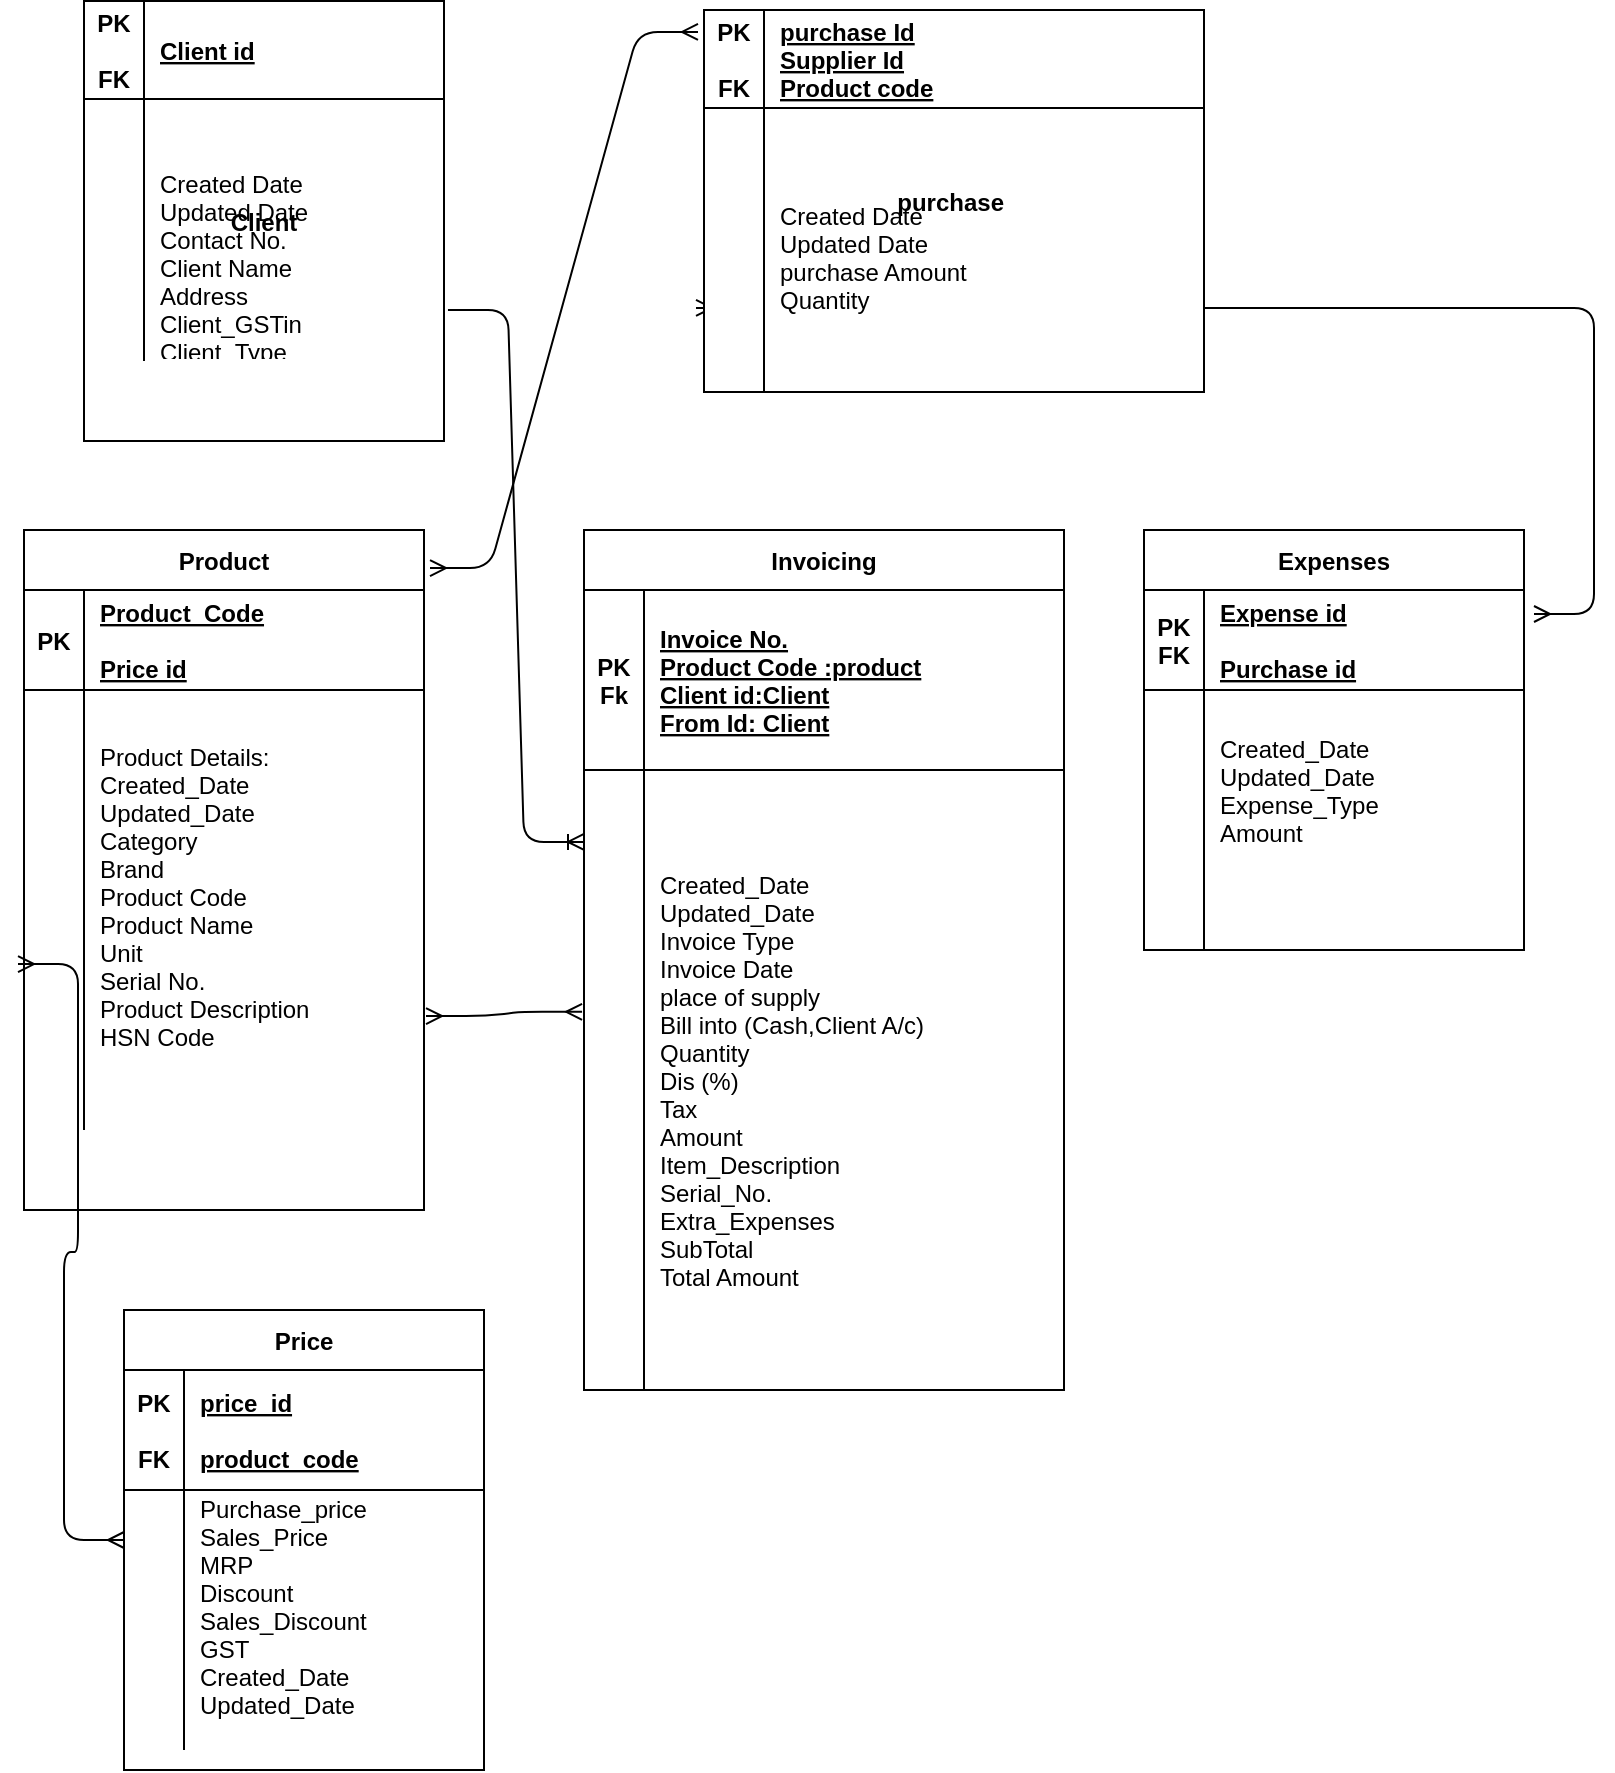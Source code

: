 <mxfile version="13.6.6" type="github" pages="2">
  <diagram id="R2lEEEUBdFMjLlhIrx00" name="ER Diagram">
    <mxGraphModel dx="868" dy="1582" grid="1" gridSize="10" guides="1" tooltips="1" connect="1" arrows="1" fold="1" page="1" pageScale="1" pageWidth="850" pageHeight="1100" math="0" shadow="0" extFonts="Permanent Marker^https://fonts.googleapis.com/css?family=Permanent+Marker">
      <root>
        <mxCell id="0" />
        <mxCell id="1" parent="0" />
        <mxCell id="M7azKbh5kp9XNNTjJwWt-1" value="Client" style="shape=table;startSize=0;container=1;collapsible=1;childLayout=tableLayout;fixedRows=1;rowLines=0;fontStyle=1;align=center;resizeLast=1;" parent="1" vertex="1">
          <mxGeometry x="100" y="-384.5" width="180" height="220" as="geometry" />
        </mxCell>
        <mxCell id="M7azKbh5kp9XNNTjJwWt-2" value="" style="shape=partialRectangle;collapsible=0;dropTarget=0;pointerEvents=0;fillColor=none;points=[[0,0.5],[1,0.5]];portConstraint=eastwest;top=0;left=0;right=0;bottom=1;" parent="M7azKbh5kp9XNNTjJwWt-1" vertex="1">
          <mxGeometry width="180" height="49" as="geometry" />
        </mxCell>
        <mxCell id="M7azKbh5kp9XNNTjJwWt-3" value="PK&#xa;&#xa;FK" style="shape=partialRectangle;overflow=hidden;connectable=0;fillColor=none;top=0;left=0;bottom=0;right=0;fontStyle=1;" parent="M7azKbh5kp9XNNTjJwWt-2" vertex="1">
          <mxGeometry width="30" height="49" as="geometry" />
        </mxCell>
        <mxCell id="M7azKbh5kp9XNNTjJwWt-4" value="Client id" style="shape=partialRectangle;overflow=hidden;connectable=0;fillColor=none;top=0;left=0;bottom=0;right=0;align=left;spacingLeft=6;fontStyle=5;" parent="M7azKbh5kp9XNNTjJwWt-2" vertex="1">
          <mxGeometry x="30" width="150" height="49" as="geometry" />
        </mxCell>
        <mxCell id="M7azKbh5kp9XNNTjJwWt-5" value="" style="shape=partialRectangle;collapsible=0;dropTarget=0;pointerEvents=0;fillColor=none;points=[[0,0.5],[1,0.5]];portConstraint=eastwest;top=0;left=0;right=0;bottom=0;" parent="M7azKbh5kp9XNNTjJwWt-1" vertex="1">
          <mxGeometry y="49" width="180" height="20" as="geometry" />
        </mxCell>
        <mxCell id="M7azKbh5kp9XNNTjJwWt-6" value="" style="shape=partialRectangle;overflow=hidden;connectable=0;fillColor=none;top=0;left=0;bottom=0;right=0;" parent="M7azKbh5kp9XNNTjJwWt-5" vertex="1">
          <mxGeometry width="30" height="20" as="geometry" />
        </mxCell>
        <mxCell id="M7azKbh5kp9XNNTjJwWt-7" value="&#xa;&#xa;&#xa;Created_Date&#xa;Updated_Date&#xa;Supplier Name&#xa;purchasing Date&#xa;By cash or credit&#xa;" style="shape=partialRectangle;overflow=hidden;connectable=0;fillColor=none;top=0;left=0;bottom=0;right=0;align=left;spacingLeft=6;" parent="M7azKbh5kp9XNNTjJwWt-5" vertex="1">
          <mxGeometry x="30" width="150" height="20" as="geometry" />
        </mxCell>
        <mxCell id="M7azKbh5kp9XNNTjJwWt-8" value="" style="shape=partialRectangle;collapsible=0;dropTarget=0;pointerEvents=0;fillColor=none;points=[[0,0.5],[1,0.5]];portConstraint=eastwest;top=0;left=0;right=0;bottom=0;" parent="M7azKbh5kp9XNNTjJwWt-1" vertex="1">
          <mxGeometry y="69" width="180" height="111" as="geometry" />
        </mxCell>
        <mxCell id="M7azKbh5kp9XNNTjJwWt-9" value="" style="shape=partialRectangle;overflow=hidden;connectable=0;fillColor=none;top=0;left=0;bottom=0;right=0;" parent="M7azKbh5kp9XNNTjJwWt-8" vertex="1">
          <mxGeometry width="30" height="111" as="geometry" />
        </mxCell>
        <mxCell id="M7azKbh5kp9XNNTjJwWt-10" value="&#xa;Created Date&#xa;Updated Date&#xa;Contact No.&#xa;Client Name&#xa;Address&#xa;Client_GSTin&#xa;Client_Type" style="shape=partialRectangle;overflow=hidden;connectable=0;fillColor=none;top=0;left=0;bottom=0;right=0;align=left;spacingLeft=6;" parent="M7azKbh5kp9XNNTjJwWt-8" vertex="1">
          <mxGeometry x="30" width="150" height="111" as="geometry" />
        </mxCell>
        <mxCell id="fWuLK9z1oNf-tRKjWw9Y-23" value="" style="edgeStyle=entityRelationEdgeStyle;fontSize=12;html=1;endArrow=ERmany;startArrow=ERmany;entryX=-0.015;entryY=0.623;entryDx=0;entryDy=0;entryPerimeter=0;" edge="1" parent="1" source="tkwTQOG7FHEj-UIbYZqd-4" target="qD97X-3uFL_DXU-bLCjW-6">
          <mxGeometry width="100" height="100" relative="1" as="geometry">
            <mxPoint x="-50" y="330" as="sourcePoint" />
            <mxPoint x="60" y="80" as="targetPoint" />
          </mxGeometry>
        </mxCell>
        <mxCell id="fWuLK9z1oNf-tRKjWw9Y-24" value="" style="edgeStyle=entityRelationEdgeStyle;fontSize=12;html=1;endArrow=ERmany;startArrow=ERmany;entryX=-0.004;entryY=0.39;entryDx=0;entryDy=0;entryPerimeter=0;exitX=1.005;exitY=0.741;exitDx=0;exitDy=0;exitPerimeter=0;" edge="1" parent="1" source="qD97X-3uFL_DXU-bLCjW-6" target="C-vyLk0tnHw3VtMMgP7b-27">
          <mxGeometry width="100" height="100" relative="1" as="geometry">
            <mxPoint x="240" y="260" as="sourcePoint" />
            <mxPoint x="340" y="160" as="targetPoint" />
          </mxGeometry>
        </mxCell>
        <mxCell id="fWuLK9z1oNf-tRKjWw9Y-25" value="" style="edgeStyle=entityRelationEdgeStyle;fontSize=12;html=1;endArrow=ERmany;startArrow=ERmany;entryX=-0.012;entryY=0.224;entryDx=0;entryDy=0;entryPerimeter=0;exitX=1.015;exitY=0.056;exitDx=0;exitDy=0;exitPerimeter=0;" edge="1" parent="1" source="qD97X-3uFL_DXU-bLCjW-2" target="C-vyLk0tnHw3VtMMgP7b-3">
          <mxGeometry width="100" height="100" relative="1" as="geometry">
            <mxPoint x="110" y="-430" as="sourcePoint" />
            <mxPoint x="430" y="-250" as="targetPoint" />
          </mxGeometry>
        </mxCell>
        <mxCell id="fWuLK9z1oNf-tRKjWw9Y-26" value="" style="edgeStyle=entityRelationEdgeStyle;fontSize=12;html=1;endArrow=ERoneToMany;exitX=1.011;exitY=0.77;exitDx=0;exitDy=0;exitPerimeter=0;entryX=0;entryY=0.116;entryDx=0;entryDy=0;entryPerimeter=0;" edge="1" parent="1" source="M7azKbh5kp9XNNTjJwWt-8" target="C-vyLk0tnHw3VtMMgP7b-27">
          <mxGeometry width="100" height="100" relative="1" as="geometry">
            <mxPoint x="280" y="20" as="sourcePoint" />
            <mxPoint x="367" y="20" as="targetPoint" />
          </mxGeometry>
        </mxCell>
        <mxCell id="fWuLK9z1oNf-tRKjWw9Y-28" value="" style="edgeStyle=entityRelationEdgeStyle;fontSize=12;html=1;endArrow=ERmany;startArrow=ERmany;startFill=0;entryX=-0.016;entryY=0.826;entryDx=0;entryDy=0;entryPerimeter=0;" edge="1" parent="1" target="C-vyLk0tnHw3VtMMgP7b-6">
          <mxGeometry width="100" height="100" relative="1" as="geometry">
            <mxPoint x="825" y="-78" as="sourcePoint" />
            <mxPoint x="410" y="-220" as="targetPoint" />
          </mxGeometry>
        </mxCell>
        <mxCell id="C-vyLk0tnHw3VtMMgP7b-13" value="Expenses" style="shape=table;startSize=30;container=1;collapsible=1;childLayout=tableLayout;fixedRows=1;rowLines=0;fontStyle=1;align=center;resizeLast=1;" parent="1" vertex="1">
          <mxGeometry x="630" y="-120" width="190" height="210" as="geometry" />
        </mxCell>
        <mxCell id="C-vyLk0tnHw3VtMMgP7b-14" value="" style="shape=partialRectangle;collapsible=0;dropTarget=0;pointerEvents=0;fillColor=none;points=[[0,0.5],[1,0.5]];portConstraint=eastwest;top=0;left=0;right=0;bottom=1;" parent="C-vyLk0tnHw3VtMMgP7b-13" vertex="1">
          <mxGeometry y="30" width="190" height="50" as="geometry" />
        </mxCell>
        <mxCell id="C-vyLk0tnHw3VtMMgP7b-15" value="PK&#xa;FK" style="shape=partialRectangle;overflow=hidden;connectable=0;fillColor=none;top=0;left=0;bottom=0;right=0;fontStyle=1;" parent="C-vyLk0tnHw3VtMMgP7b-14" vertex="1">
          <mxGeometry width="30" height="50" as="geometry" />
        </mxCell>
        <mxCell id="C-vyLk0tnHw3VtMMgP7b-16" value="Expense id&#xa;&#xa;Purchase id" style="shape=partialRectangle;overflow=hidden;connectable=0;fillColor=none;top=0;left=0;bottom=0;right=0;align=left;spacingLeft=6;fontStyle=5;" parent="C-vyLk0tnHw3VtMMgP7b-14" vertex="1">
          <mxGeometry x="30" width="160" height="50" as="geometry" />
        </mxCell>
        <mxCell id="C-vyLk0tnHw3VtMMgP7b-17" value="" style="shape=partialRectangle;collapsible=0;dropTarget=0;pointerEvents=0;fillColor=none;points=[[0,0.5],[1,0.5]];portConstraint=eastwest;top=0;left=0;right=0;bottom=0;" parent="C-vyLk0tnHw3VtMMgP7b-13" vertex="1">
          <mxGeometry y="80" width="190" height="100" as="geometry" />
        </mxCell>
        <mxCell id="C-vyLk0tnHw3VtMMgP7b-18" value="" style="shape=partialRectangle;overflow=hidden;connectable=0;fillColor=none;top=0;left=0;bottom=0;right=0;" parent="C-vyLk0tnHw3VtMMgP7b-17" vertex="1">
          <mxGeometry width="30" height="100" as="geometry" />
        </mxCell>
        <mxCell id="C-vyLk0tnHw3VtMMgP7b-19" value="Created_Date&#xa;Updated_Date&#xa;Expense_Type&#xa;Amount" style="shape=partialRectangle;overflow=hidden;connectable=0;fillColor=none;top=0;left=0;bottom=0;right=0;align=left;spacingLeft=6;" parent="C-vyLk0tnHw3VtMMgP7b-17" vertex="1">
          <mxGeometry x="30" width="160" height="100" as="geometry" />
        </mxCell>
        <mxCell id="C-vyLk0tnHw3VtMMgP7b-20" value="" style="shape=partialRectangle;collapsible=0;dropTarget=0;pointerEvents=0;fillColor=none;points=[[0,0.5],[1,0.5]];portConstraint=eastwest;top=0;left=0;right=0;bottom=0;" parent="C-vyLk0tnHw3VtMMgP7b-13" vertex="1">
          <mxGeometry y="180" width="190" height="30" as="geometry" />
        </mxCell>
        <mxCell id="C-vyLk0tnHw3VtMMgP7b-21" value="" style="shape=partialRectangle;overflow=hidden;connectable=0;fillColor=none;top=0;left=0;bottom=0;right=0;" parent="C-vyLk0tnHw3VtMMgP7b-20" vertex="1">
          <mxGeometry width="30" height="30" as="geometry" />
        </mxCell>
        <mxCell id="C-vyLk0tnHw3VtMMgP7b-22" value="" style="shape=partialRectangle;overflow=hidden;connectable=0;fillColor=none;top=0;left=0;bottom=0;right=0;align=left;spacingLeft=6;" parent="C-vyLk0tnHw3VtMMgP7b-20" vertex="1">
          <mxGeometry x="30" width="160" height="30" as="geometry" />
        </mxCell>
        <mxCell id="tkwTQOG7FHEj-UIbYZqd-4" value="Price" style="shape=table;startSize=30;container=1;collapsible=1;childLayout=tableLayout;fixedRows=1;rowLines=0;fontStyle=1;align=center;resizeLast=1;" parent="1" vertex="1">
          <mxGeometry x="120" y="270" width="180" height="230" as="geometry">
            <mxRectangle x="100" y="300" width="100" height="30" as="alternateBounds" />
          </mxGeometry>
        </mxCell>
        <mxCell id="tkwTQOG7FHEj-UIbYZqd-5" value="" style="shape=partialRectangle;collapsible=0;dropTarget=0;pointerEvents=0;fillColor=none;points=[[0,0.5],[1,0.5]];portConstraint=eastwest;top=0;left=0;right=0;bottom=1;" parent="tkwTQOG7FHEj-UIbYZqd-4" vertex="1">
          <mxGeometry y="30" width="180" height="60" as="geometry" />
        </mxCell>
        <mxCell id="tkwTQOG7FHEj-UIbYZqd-6" value="PK&#xa;&#xa;FK" style="shape=partialRectangle;overflow=hidden;connectable=0;fillColor=none;top=0;left=0;bottom=0;right=0;fontStyle=1;" parent="tkwTQOG7FHEj-UIbYZqd-5" vertex="1">
          <mxGeometry width="30" height="60" as="geometry" />
        </mxCell>
        <mxCell id="tkwTQOG7FHEj-UIbYZqd-7" value="price_id&#xa;&#xa;product_code" style="shape=partialRectangle;overflow=hidden;connectable=0;fillColor=none;top=0;left=0;bottom=0;right=0;align=left;spacingLeft=6;fontStyle=5;" parent="tkwTQOG7FHEj-UIbYZqd-5" vertex="1">
          <mxGeometry x="30" width="150" height="60" as="geometry" />
        </mxCell>
        <mxCell id="tkwTQOG7FHEj-UIbYZqd-8" value="" style="shape=partialRectangle;collapsible=0;dropTarget=0;pointerEvents=0;fillColor=none;points=[[0,0.5],[1,0.5]];portConstraint=eastwest;top=0;left=0;right=0;bottom=0;" parent="tkwTQOG7FHEj-UIbYZqd-4" vertex="1">
          <mxGeometry y="90" width="180" height="130" as="geometry" />
        </mxCell>
        <mxCell id="tkwTQOG7FHEj-UIbYZqd-9" value="" style="shape=partialRectangle;overflow=hidden;connectable=0;fillColor=none;top=0;left=0;bottom=0;right=0;" parent="tkwTQOG7FHEj-UIbYZqd-8" vertex="1">
          <mxGeometry width="30" height="130" as="geometry" />
        </mxCell>
        <mxCell id="tkwTQOG7FHEj-UIbYZqd-10" value="Purchase_price&#xa;Sales_Price&#xa;MRP&#xa;Discount&#xa;Sales_Discount&#xa;GST&#xa;Created_Date&#xa;Updated_Date&#xa;" style="shape=partialRectangle;overflow=hidden;connectable=0;fillColor=none;top=0;left=0;bottom=0;right=0;align=left;spacingLeft=6;" parent="tkwTQOG7FHEj-UIbYZqd-8" vertex="1">
          <mxGeometry x="30" width="150" height="130" as="geometry" />
        </mxCell>
        <mxCell id="qD97X-3uFL_DXU-bLCjW-2" value="Product" style="shape=table;startSize=30;container=1;collapsible=1;childLayout=tableLayout;fixedRows=1;rowLines=0;fontStyle=1;align=center;resizeLast=1;" parent="1" vertex="1">
          <mxGeometry x="70" y="-120" width="200" height="340" as="geometry" />
        </mxCell>
        <mxCell id="qD97X-3uFL_DXU-bLCjW-3" value="" style="shape=partialRectangle;collapsible=0;dropTarget=0;pointerEvents=0;fillColor=none;points=[[0,0.5],[1,0.5]];portConstraint=eastwest;top=0;left=0;right=0;bottom=1;" parent="qD97X-3uFL_DXU-bLCjW-2" vertex="1">
          <mxGeometry y="30" width="200" height="50" as="geometry" />
        </mxCell>
        <mxCell id="qD97X-3uFL_DXU-bLCjW-4" value="PK" style="shape=partialRectangle;overflow=hidden;connectable=0;fillColor=none;top=0;left=0;bottom=0;right=0;fontStyle=1;" parent="qD97X-3uFL_DXU-bLCjW-3" vertex="1">
          <mxGeometry width="30" height="50" as="geometry" />
        </mxCell>
        <mxCell id="qD97X-3uFL_DXU-bLCjW-5" value="Product_Code&#xa;&#xa;Price id" style="shape=partialRectangle;overflow=hidden;connectable=0;fillColor=none;top=0;left=0;bottom=0;right=0;align=left;spacingLeft=6;fontStyle=5;" parent="qD97X-3uFL_DXU-bLCjW-3" vertex="1">
          <mxGeometry x="30" width="170" height="50" as="geometry" />
        </mxCell>
        <mxCell id="qD97X-3uFL_DXU-bLCjW-6" value="" style="shape=partialRectangle;collapsible=0;dropTarget=0;pointerEvents=0;fillColor=none;points=[[0,0.5],[1,0.5]];portConstraint=eastwest;top=0;left=0;right=0;bottom=0;" parent="qD97X-3uFL_DXU-bLCjW-2" vertex="1">
          <mxGeometry y="80" width="200" height="220" as="geometry" />
        </mxCell>
        <mxCell id="qD97X-3uFL_DXU-bLCjW-7" value="" style="shape=partialRectangle;overflow=hidden;connectable=0;fillColor=none;top=0;left=0;bottom=0;right=0;" parent="qD97X-3uFL_DXU-bLCjW-6" vertex="1">
          <mxGeometry width="30" height="220" as="geometry" />
        </mxCell>
        <mxCell id="qD97X-3uFL_DXU-bLCjW-8" value="Product Details:&#xa;Created_Date&#xa;Updated_Date&#xa;Category&#xa;Brand&#xa;Product Code&#xa;Product Name&#xa;Unit &#xa;Serial No.&#xa;Product Description&#xa;HSN Code&#xa;" style="shape=partialRectangle;overflow=hidden;connectable=0;fillColor=none;top=0;left=0;bottom=0;right=0;align=left;spacingLeft=6;" parent="qD97X-3uFL_DXU-bLCjW-6" vertex="1">
          <mxGeometry x="30" width="170" height="220" as="geometry" />
        </mxCell>
        <mxCell id="C-vyLk0tnHw3VtMMgP7b-23" value="Invoicing" style="shape=table;startSize=30;container=1;collapsible=1;childLayout=tableLayout;fixedRows=1;rowLines=0;fontStyle=1;align=center;resizeLast=1;" parent="1" vertex="1">
          <mxGeometry x="350" y="-120" width="240" height="430" as="geometry" />
        </mxCell>
        <mxCell id="C-vyLk0tnHw3VtMMgP7b-24" value="" style="shape=partialRectangle;collapsible=0;dropTarget=0;pointerEvents=0;fillColor=none;points=[[0,0.5],[1,0.5]];portConstraint=eastwest;top=0;left=0;right=0;bottom=1;" parent="C-vyLk0tnHw3VtMMgP7b-23" vertex="1">
          <mxGeometry y="30" width="240" height="90" as="geometry" />
        </mxCell>
        <mxCell id="C-vyLk0tnHw3VtMMgP7b-25" value="PK&#xa;Fk" style="shape=partialRectangle;overflow=hidden;connectable=0;fillColor=none;top=0;left=0;bottom=0;right=0;fontStyle=1;" parent="C-vyLk0tnHw3VtMMgP7b-24" vertex="1">
          <mxGeometry width="30" height="90" as="geometry" />
        </mxCell>
        <mxCell id="C-vyLk0tnHw3VtMMgP7b-26" value="Invoice No.&#xa;Product Code :product&#xa;Client id:Client&#xa;From Id: Client" style="shape=partialRectangle;overflow=hidden;connectable=0;fillColor=none;top=0;left=0;bottom=0;right=0;align=left;spacingLeft=6;fontStyle=5;" parent="C-vyLk0tnHw3VtMMgP7b-24" vertex="1">
          <mxGeometry x="30" width="210" height="90" as="geometry" />
        </mxCell>
        <mxCell id="C-vyLk0tnHw3VtMMgP7b-27" value="" style="shape=partialRectangle;collapsible=0;dropTarget=0;pointerEvents=0;fillColor=none;points=[[0,0.5],[1,0.5]];portConstraint=eastwest;top=0;left=0;right=0;bottom=0;" parent="C-vyLk0tnHw3VtMMgP7b-23" vertex="1">
          <mxGeometry y="120" width="240" height="310" as="geometry" />
        </mxCell>
        <mxCell id="C-vyLk0tnHw3VtMMgP7b-28" value="" style="shape=partialRectangle;overflow=hidden;connectable=0;fillColor=none;top=0;left=0;bottom=0;right=0;" parent="C-vyLk0tnHw3VtMMgP7b-27" vertex="1">
          <mxGeometry width="30" height="310" as="geometry" />
        </mxCell>
        <mxCell id="C-vyLk0tnHw3VtMMgP7b-29" value="Created_Date&#xa;Updated_Date&#xa;Invoice Type &#xa;Invoice Date&#xa;place of supply&#xa;Bill into (Cash,Client A/c)&#xa;Quantity&#xa;Dis (%)&#xa;Tax&#xa;Amount &#xa;Item_Description &#xa;Serial_No.&#xa;Extra_Expenses&#xa;SubTotal &#xa;Total Amount" style="shape=partialRectangle;overflow=hidden;connectable=0;fillColor=none;top=0;left=0;bottom=0;right=0;align=left;spacingLeft=6;" parent="C-vyLk0tnHw3VtMMgP7b-27" vertex="1">
          <mxGeometry x="30" width="210" height="310" as="geometry" />
        </mxCell>
        <mxCell id="C-vyLk0tnHw3VtMMgP7b-2" value="purchase " style="shape=table;startSize=0;container=1;collapsible=1;childLayout=tableLayout;fixedRows=1;rowLines=0;fontStyle=1;align=center;resizeLast=1;" parent="1" vertex="1">
          <mxGeometry x="410" y="-380" width="250" height="191" as="geometry" />
        </mxCell>
        <mxCell id="C-vyLk0tnHw3VtMMgP7b-3" value="" style="shape=partialRectangle;collapsible=0;dropTarget=0;pointerEvents=0;fillColor=none;points=[[0,0.5],[1,0.5]];portConstraint=eastwest;top=0;left=0;right=0;bottom=1;" parent="C-vyLk0tnHw3VtMMgP7b-2" vertex="1">
          <mxGeometry width="250" height="49" as="geometry" />
        </mxCell>
        <mxCell id="C-vyLk0tnHw3VtMMgP7b-4" value="PK&#xa;&#xa;FK" style="shape=partialRectangle;overflow=hidden;connectable=0;fillColor=none;top=0;left=0;bottom=0;right=0;fontStyle=1;" parent="C-vyLk0tnHw3VtMMgP7b-3" vertex="1">
          <mxGeometry width="30" height="49" as="geometry" />
        </mxCell>
        <mxCell id="C-vyLk0tnHw3VtMMgP7b-5" value="purchase Id&#xa;Supplier Id&#xa;Product code" style="shape=partialRectangle;overflow=hidden;connectable=0;fillColor=none;top=0;left=0;bottom=0;right=0;align=left;spacingLeft=6;fontStyle=5;" parent="C-vyLk0tnHw3VtMMgP7b-3" vertex="1">
          <mxGeometry x="30" width="220" height="49" as="geometry" />
        </mxCell>
        <mxCell id="C-vyLk0tnHw3VtMMgP7b-6" value="" style="shape=partialRectangle;collapsible=0;dropTarget=0;pointerEvents=0;fillColor=none;points=[[0,0.5],[1,0.5]];portConstraint=eastwest;top=0;left=0;right=0;bottom=0;" parent="C-vyLk0tnHw3VtMMgP7b-2" vertex="1">
          <mxGeometry y="49" width="250" height="121" as="geometry" />
        </mxCell>
        <mxCell id="C-vyLk0tnHw3VtMMgP7b-7" value="" style="shape=partialRectangle;overflow=hidden;connectable=0;fillColor=none;top=0;left=0;bottom=0;right=0;" parent="C-vyLk0tnHw3VtMMgP7b-6" vertex="1">
          <mxGeometry width="30" height="121" as="geometry" />
        </mxCell>
        <mxCell id="C-vyLk0tnHw3VtMMgP7b-8" value="&#xa;&#xa;Created Date&#xa;Updated Date&#xa;purchase Amount&#xa;Quantity" style="shape=partialRectangle;overflow=hidden;connectable=0;fillColor=none;top=0;left=0;bottom=0;right=0;align=left;spacingLeft=6;" parent="C-vyLk0tnHw3VtMMgP7b-6" vertex="1">
          <mxGeometry x="30" width="220" height="121" as="geometry" />
        </mxCell>
        <mxCell id="C-vyLk0tnHw3VtMMgP7b-9" value="" style="shape=partialRectangle;collapsible=0;dropTarget=0;pointerEvents=0;fillColor=none;points=[[0,0.5],[1,0.5]];portConstraint=eastwest;top=0;left=0;right=0;bottom=0;" parent="C-vyLk0tnHw3VtMMgP7b-2" vertex="1">
          <mxGeometry y="170" width="250" height="21" as="geometry" />
        </mxCell>
        <mxCell id="C-vyLk0tnHw3VtMMgP7b-10" value="" style="shape=partialRectangle;overflow=hidden;connectable=0;fillColor=none;top=0;left=0;bottom=0;right=0;" parent="C-vyLk0tnHw3VtMMgP7b-9" vertex="1">
          <mxGeometry width="30" height="21" as="geometry" />
        </mxCell>
        <mxCell id="C-vyLk0tnHw3VtMMgP7b-11" value="" style="shape=partialRectangle;overflow=hidden;connectable=0;fillColor=none;top=0;left=0;bottom=0;right=0;align=left;spacingLeft=6;" parent="C-vyLk0tnHw3VtMMgP7b-9" vertex="1">
          <mxGeometry x="30" width="220" height="21" as="geometry" />
        </mxCell>
      </root>
    </mxGraphModel>
  </diagram>
  <diagram id="Jt-8DpUlsZP6aXwuVYhJ" name="Flow Chart">
    <mxGraphModel dx="1718" dy="1582" grid="1" gridSize="10" guides="1" tooltips="1" connect="1" arrows="1" fold="1" page="1" pageScale="1" pageWidth="850" pageHeight="1100" math="0" shadow="0">
      <root>
        <mxCell id="StNnvP4sP9I9Y5g_Woo8-0" />
        <mxCell id="StNnvP4sP9I9Y5g_Woo8-1" parent="StNnvP4sP9I9Y5g_Woo8-0" />
        <mxCell id="sozxa7ys9gF8tzWbuxEB-0" value="Expense" style="rounded=1;whiteSpace=wrap;html=1;absoluteArcSize=1;arcSize=14;strokeWidth=2;" vertex="1" parent="StNnvP4sP9I9Y5g_Woo8-1">
          <mxGeometry x="325" y="500" width="110" height="60" as="geometry" />
        </mxCell>
        <mxCell id="rW7ILsoYWDILsNVb-hN5-0" value="Product Name" style="strokeWidth=2;html=1;shape=mxgraph.flowchart.start_1;whiteSpace=wrap;" vertex="1" parent="StNnvP4sP9I9Y5g_Woo8-1">
          <mxGeometry x="-1" y="-480" width="100" height="60" as="geometry" />
        </mxCell>
        <mxCell id="rW7ILsoYWDILsNVb-hN5-1" value="" style="verticalLabelPosition=bottom;verticalAlign=top;html=1;strokeWidth=2;shape=mxgraph.arrows2.arrow;dy=0.6;dx=40;notch=0;direction=south;" vertex="1" parent="StNnvP4sP9I9Y5g_Woo8-1">
          <mxGeometry x="40" y="-420" width="20" height="30" as="geometry" />
        </mxCell>
        <mxCell id="z0M1EhOIMBM1ZmtTXBch-0" value="&amp;nbsp; &amp;nbsp;Puchase" style="shape=internalStorage;whiteSpace=wrap;html=1;dx=15;dy=15;rounded=1;arcSize=8;strokeWidth=2;" vertex="1" parent="StNnvP4sP9I9Y5g_Woo8-1">
          <mxGeometry x="10" y="-390" width="70" height="50" as="geometry" />
        </mxCell>
        <mxCell id="z0M1EhOIMBM1ZmtTXBch-1" value="" style="verticalLabelPosition=bottom;verticalAlign=top;html=1;strokeWidth=2;shape=mxgraph.arrows2.arrow;dy=0.6;dx=40;notch=0;direction=south;" vertex="1" parent="StNnvP4sP9I9Y5g_Woo8-1">
          <mxGeometry x="35" y="-340" width="20" height="30" as="geometry" />
        </mxCell>
        <mxCell id="MT82PNnpgs5ivcrOKgi5-0" value="Client" style="strokeWidth=2;html=1;shape=mxgraph.flowchart.decision;whiteSpace=wrap;" vertex="1" parent="StNnvP4sP9I9Y5g_Woo8-1">
          <mxGeometry x="10" y="-310" width="70" height="70" as="geometry" />
        </mxCell>
        <mxCell id="MT82PNnpgs5ivcrOKgi5-2" value="" style="verticalLabelPosition=bottom;verticalAlign=top;html=1;strokeWidth=2;shape=mxgraph.arrows2.arrow;dy=0.6;dx=40;notch=0;" vertex="1" parent="StNnvP4sP9I9Y5g_Woo8-1">
          <mxGeometry x="80" y="-285" width="70" height="20" as="geometry" />
        </mxCell>
        <mxCell id="MT82PNnpgs5ivcrOKgi5-3" value="" style="verticalLabelPosition=bottom;verticalAlign=top;html=1;strokeWidth=2;shape=mxgraph.arrows2.arrow;dy=0.6;dx=40;notch=0;direction=south;" vertex="1" parent="StNnvP4sP9I9Y5g_Woo8-1">
          <mxGeometry x="35" y="-240" width="20" height="60" as="geometry" />
        </mxCell>
        <mxCell id="MT82PNnpgs5ivcrOKgi5-4" value="Already Exist" style="text;html=1;align=center;verticalAlign=middle;resizable=0;points=[];autosize=1;" vertex="1" parent="StNnvP4sP9I9Y5g_Woo8-1">
          <mxGeometry x="55" y="-320" width="90" height="20" as="geometry" />
        </mxCell>
        <mxCell id="MT82PNnpgs5ivcrOKgi5-5" value="&amp;nbsp; &amp;nbsp; &amp;nbsp; &amp;nbsp; &amp;nbsp; &amp;nbsp; &amp;nbsp; &amp;nbsp; &amp;nbsp;Add new client" style="text;html=1;align=center;verticalAlign=middle;resizable=0;points=[];autosize=1;" vertex="1" parent="StNnvP4sP9I9Y5g_Woo8-1">
          <mxGeometry x="-5" y="-240" width="150" height="20" as="geometry" />
        </mxCell>
        <mxCell id="26I_G16eYiPDHGx6gITh-0" value="Create new Invoice" style="rounded=1;whiteSpace=wrap;html=1;absoluteArcSize=1;arcSize=14;strokeWidth=2;" vertex="1" parent="StNnvP4sP9I9Y5g_Woo8-1">
          <mxGeometry y="-180" width="100" height="60" as="geometry" />
        </mxCell>
        <mxCell id="26I_G16eYiPDHGx6gITh-3" value="" style="verticalLabelPosition=bottom;verticalAlign=top;html=1;strokeWidth=2;shape=mxgraph.arrows2.arrow;dy=0.6;dx=40;notch=0;direction=south;" vertex="1" parent="StNnvP4sP9I9Y5g_Woo8-1">
          <mxGeometry x="35" y="-120" width="20" height="60" as="geometry" />
        </mxCell>
        <mxCell id="26I_G16eYiPDHGx6gITh-6" value="Discount" style="strokeWidth=2;html=1;shape=mxgraph.flowchart.decision;whiteSpace=wrap;" vertex="1" parent="StNnvP4sP9I9Y5g_Woo8-1">
          <mxGeometry x="10" y="-60" width="70" height="70" as="geometry" />
        </mxCell>
        <mxCell id="26I_G16eYiPDHGx6gITh-7" value="" style="verticalLabelPosition=bottom;verticalAlign=top;html=1;strokeWidth=2;shape=mxgraph.arrows2.arrow;dy=0.6;dx=44;notch=0;" vertex="1" parent="StNnvP4sP9I9Y5g_Woo8-1">
          <mxGeometry x="80" y="-35" width="70" height="20" as="geometry" />
        </mxCell>
        <mxCell id="26I_G16eYiPDHGx6gITh-8" value="" style="verticalLabelPosition=bottom;verticalAlign=top;html=1;strokeWidth=2;shape=mxgraph.arrows2.arrow;dy=0.6;dx=40;notch=0;direction=south;" vertex="1" parent="StNnvP4sP9I9Y5g_Woo8-1">
          <mxGeometry x="35" y="10" width="20" height="70" as="geometry" />
        </mxCell>
        <mxCell id="26I_G16eYiPDHGx6gITh-9" value="No" style="text;html=1;align=center;verticalAlign=middle;resizable=0;points=[];autosize=1;" vertex="1" parent="StNnvP4sP9I9Y5g_Woo8-1">
          <mxGeometry x="95" y="-70" width="30" height="20" as="geometry" />
        </mxCell>
        <mxCell id="26I_G16eYiPDHGx6gITh-10" value="Yes" style="text;html=1;align=center;verticalAlign=middle;resizable=0;points=[];autosize=1;" vertex="1" parent="StNnvP4sP9I9Y5g_Woo8-1">
          <mxGeometry x="50" y="30" width="40" height="20" as="geometry" />
        </mxCell>
        <mxCell id="26I_G16eYiPDHGx6gITh-12" value="Payment" style="strokeWidth=2;html=1;shape=mxgraph.flowchart.decision;whiteSpace=wrap;" vertex="1" parent="StNnvP4sP9I9Y5g_Woo8-1">
          <mxGeometry x="10" y="187.5" width="70" height="70" as="geometry" />
        </mxCell>
        <mxCell id="26I_G16eYiPDHGx6gITh-13" value="" style="verticalLabelPosition=bottom;verticalAlign=top;html=1;strokeWidth=2;shape=mxgraph.arrows2.arrow;dy=0.5;dx=45;notch=0;" vertex="1" parent="StNnvP4sP9I9Y5g_Woo8-1">
          <mxGeometry x="80" y="107.5" width="70" height="15" as="geometry" />
        </mxCell>
        <mxCell id="26I_G16eYiPDHGx6gITh-15" value="" style="verticalLabelPosition=bottom;verticalAlign=top;html=1;strokeWidth=2;shape=mxgraph.arrows2.arrow;dy=1;dx=43;notch=0;direction=south;" vertex="1" parent="StNnvP4sP9I9Y5g_Woo8-1">
          <mxGeometry x="35" y="260" width="20" height="70" as="geometry" />
        </mxCell>
        <mxCell id="2Z_6qNbiL_uMK-NcgIG5-1" value="Price&amp;nbsp;" style="strokeWidth=2;html=1;shape=mxgraph.flowchart.decision;whiteSpace=wrap;" vertex="1" parent="StNnvP4sP9I9Y5g_Woo8-1">
          <mxGeometry x="10" y="80" width="70" height="70" as="geometry" />
        </mxCell>
        <mxCell id="2Z_6qNbiL_uMK-NcgIG5-2" value="" style="verticalLabelPosition=bottom;verticalAlign=top;html=1;strokeWidth=2;shape=mxgraph.arrows2.arrow;dy=0.6;dx=40;notch=0;direction=south;" vertex="1" parent="StNnvP4sP9I9Y5g_Woo8-1">
          <mxGeometry x="35" y="150" width="20" height="37.5" as="geometry" />
        </mxCell>
        <mxCell id="2Z_6qNbiL_uMK-NcgIG5-3" value="Sales price" style="text;html=1;align=center;verticalAlign=middle;resizable=0;points=[];autosize=1;" vertex="1" parent="StNnvP4sP9I9Y5g_Woo8-1">
          <mxGeometry x="85" y="80" width="70" height="20" as="geometry" />
        </mxCell>
        <mxCell id="2Z_6qNbiL_uMK-NcgIG5-4" value="MRP" style="text;html=1;align=center;verticalAlign=middle;resizable=0;points=[];autosize=1;" vertex="1" parent="StNnvP4sP9I9Y5g_Woo8-1">
          <mxGeometry x="60" y="150" width="40" height="20" as="geometry" />
        </mxCell>
        <mxCell id="2Z_6qNbiL_uMK-NcgIG5-5" value="" style="verticalLabelPosition=bottom;verticalAlign=top;html=1;strokeWidth=2;shape=mxgraph.arrows2.arrow;dy=0.5;dx=45;notch=0;" vertex="1" parent="StNnvP4sP9I9Y5g_Woo8-1">
          <mxGeometry x="80" y="215" width="70" height="15" as="geometry" />
        </mxCell>
        <mxCell id="2Z_6qNbiL_uMK-NcgIG5-6" value="By Card ,Cheque" style="text;html=1;align=center;verticalAlign=middle;resizable=0;points=[];autosize=1;" vertex="1" parent="StNnvP4sP9I9Y5g_Woo8-1">
          <mxGeometry x="75" y="190" width="110" height="20" as="geometry" />
        </mxCell>
        <mxCell id="2Z_6qNbiL_uMK-NcgIG5-7" value="Cash" style="text;html=1;align=center;verticalAlign=middle;resizable=0;points=[];autosize=1;" vertex="1" parent="StNnvP4sP9I9Y5g_Woo8-1">
          <mxGeometry x="60" y="270" width="40" height="20" as="geometry" />
        </mxCell>
        <mxCell id="M5-M1_05_inkgHXU2gFs-0" value="Expense" style="strokeWidth=2;html=1;shape=mxgraph.flowchart.terminator;whiteSpace=wrap;" vertex="1" parent="StNnvP4sP9I9Y5g_Woo8-1">
          <mxGeometry x="-1" y="340" width="100" height="60" as="geometry" />
        </mxCell>
      </root>
    </mxGraphModel>
  </diagram>
</mxfile>
